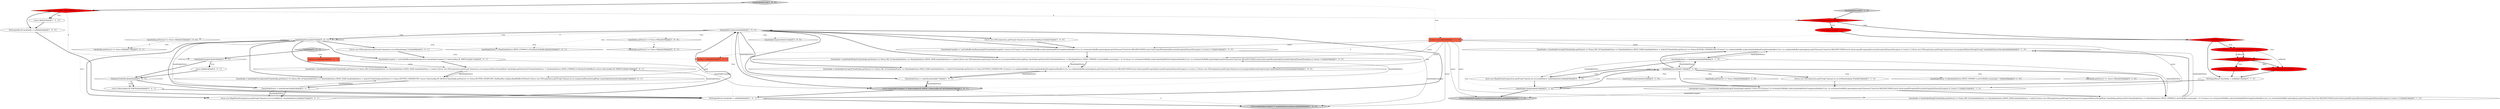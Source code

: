 digraph {
41 [style = filled, label = "handshake.getStatus() == Status.OK@@@29@@@['0', '0', '1']", fillcolor = white, shape = diamond image = "AAA0AAABBB3BBB"];
50 [style = filled, label = "boolean read@@@2@@@['0', '0', '1']", fillcolor = tomato, shape = box image = "AAA0AAABBB3BBB"];
44 [style = filled, label = "handshake.getStatus() == Status.OK@@@17@@@['0', '0', '1']", fillcolor = white, shape = diamond image = "AAA0AAABBB3BBB"];
4 [style = filled, label = "return handshakeComplete? 0: handshakeInternal(async)@@@84@@@['1', '0', '0']", fillcolor = lightgray, shape = ellipse image = "AAA0AAABBB1BBB"];
5 [style = filled, label = "SSLEngineResult handshake = null@@@5@@@['1', '0', '1']", fillcolor = white, shape = ellipse image = "AAA0AAABBB1BBB"];
17 [style = filled, label = "handshake.getStatus() == Status.OK@@@32@@@['1', '0', '0']", fillcolor = white, shape = diamond image = "AAA0AAABBB1BBB"];
30 [style = filled, label = "handshakeStatus@@@17@@@['0', '1', '0']", fillcolor = white, shape = diamond image = "AAA0AAABBB2BBB"];
9 [style = filled, label = "handshake.getStatus() == Status.OK@@@55@@@['1', '0', '0']", fillcolor = white, shape = diamond image = "AAA0AAABBB1BBB"];
39 [style = filled, label = "{handshakeStatus = tasks()break}@@@88@@@['0', '1', '0']", fillcolor = white, shape = ellipse image = "AAA0AAABBB2BBB"];
48 [style = filled, label = "return 0@@@3@@@['0', '0', '1']", fillcolor = white, shape = ellipse image = "AAA0AAABBB3BBB"];
8 [style = filled, label = "return 0@@@3@@@['1', '0', '0']", fillcolor = white, shape = ellipse image = "AAA0AAABBB1BBB"];
21 [style = filled, label = "{throw new IOException(sm.getString(\"channel.nio.ssl.notHandshaking\"))}@@@18@@@['0', '1', '0']", fillcolor = white, shape = ellipse image = "AAA0AAABBB2BBB"];
26 [style = filled, label = "sniResult == 0@@@8@@@['0', '1', '0']", fillcolor = red, shape = diamond image = "AAA1AAABBB2BBB"];
13 [style = filled, label = "handshakeComplete@@@3@@@['1', '0', '0']", fillcolor = red, shape = diamond image = "AAA1AAABBB1BBB"];
42 [style = filled, label = "{handshakeComplete = !netOutBuffer.hasRemaining()return handshakeComplete? 0: SelectionKey.OP_WRITE}@@@11@@@['0', '0', '1']", fillcolor = white, shape = ellipse image = "AAA0AAABBB3BBB"];
49 [style = filled, label = "{handshake = handshakeWrap(write)if (handshake.getStatus() == Status.OK) {if (handshakeStatus == HandshakeStatus.NEED_TASK) handshakeStatus = tasks()}{throw new IOException(sm.getString(\"channel.nio.ssl.unexpectedStatusDuringWrap\",handshake.getStatus()))}if (handshakeStatus != HandshakeStatus.NEED_UNWRAP || (!flush(netOutBuffer))) {return SelectionKey.OP_WRITE}}@@@15@@@['0', '0', '1']", fillcolor = white, shape = ellipse image = "AAA0AAABBB3BBB"];
51 [style = filled, label = "{throw new IOException(sm.getString(\"channel.nio.ssl.notHandshaking\"))}@@@8@@@['0', '0', '1']", fillcolor = white, shape = ellipse image = "AAA0AAABBB3BBB"];
0 [style = filled, label = "!handshakeComplete@@@6@@@['1', '0', '1']", fillcolor = white, shape = diamond image = "AAA0AAABBB1BBB"];
36 [style = filled, label = "{handshake = handshakeUnwrap()if (handshake.getStatus() == Status.OK) {if (handshakeStatus == HandshakeStatus.NEED_TASK) handshakeStatus = tasks()}if (handshake.getStatus() == Status.BUFFER_UNDERFLOW) {if (async) {sc.read(netInBuffer,socket,handshakeReadCompletionHandler)}{try {sc.read(netInBuffer).get(endpoint.getSoTimeout(),TimeUnit.MILLISECONDS)}catch (InterruptedException|ExecutionException|TimeoutException e) }return 1}{throw new IOException(sm.getString(\"channel.nio.ssl.unexpectedStatusDuringUnwrap\",handshakeStatus))}break}@@@64@@@['0', '1', '0']", fillcolor = white, shape = ellipse image = "AAA0AAABBB2BBB"];
40 [style = filled, label = "handshakeStatus@@@7@@@['0', '0', '1']", fillcolor = white, shape = diamond image = "AAA0AAABBB3BBB"];
47 [style = filled, label = "handshake['0', '0', '1']", fillcolor = lightgray, shape = diamond image = "AAA0AAABBB3BBB"];
10 [style = filled, label = "{handshake = handshakeWrap()if (handshake.getStatus() == Status.OK) {if (handshakeStatus == HandshakeStatus.NEED_TASK) handshakeStatus = tasks()}{throw new IOException(sm.getString(\"channel.nio.ssl.unexpectedStatusDuringWrap\",handshake.getStatus()))}if (handshakeStatus != HandshakeStatus.NEED_UNWRAP || netOutBuffer.remaining() > 0) {if (async) {sc.write(netOutBuffer,socket,handshakeWriteCompletionHandler)}{try {sc.write(netOutBuffer).get(endpoint.getSoTimeout(),TimeUnit.MILLISECONDS)}catch (InterruptedException|ExecutionException|TimeoutException e) }return 1}}@@@30@@@['1', '0', '0']", fillcolor = white, shape = ellipse image = "AAA0AAABBB1BBB"];
29 [style = filled, label = "handshakeStatus != HandshakeStatus.NEED_UNWRAP || netOutBuffer.remaining() > 0@@@49@@@['0', '1', '0']", fillcolor = white, shape = diamond image = "AAA0AAABBB2BBB"];
32 [style = filled, label = "handshake.getStatus() == Status.OK@@@43@@@['0', '1', '0']", fillcolor = white, shape = diamond image = "AAA0AAABBB2BBB"];
34 [style = filled, label = "handshakeComplete@@@3@@@['0', '1', '0']", fillcolor = red, shape = diamond image = "AAA1AAABBB2BBB"];
24 [style = filled, label = "!sniComplete@@@6@@@['0', '1', '0']", fillcolor = red, shape = diamond image = "AAA1AAABBB2BBB"];
7 [style = filled, label = "handshakeComplete@@@12@@@['1', '0', '0']", fillcolor = white, shape = diamond image = "AAA0AAABBB1BBB"];
53 [style = filled, label = "{handshake = handshakeUnwrap(read)if (handshake.getStatus() == Status.OK) {if (handshakeStatus == HandshakeStatus.NEED_TASK) handshakeStatus = tasks()}if (handshake.getStatus() == Status.BUFFER_UNDERFLOW) {return SelectionKey.OP_READ}if (handshake.getStatus() == Status.BUFFER_OVERFLOW) {bufHandler.configureReadBufferForWrite()}{throw new IOException(sm.getString(\"channel.nio.ssl.unexpectedStatusDuringWrap\",handshakeStatus))}break}@@@27@@@['0', '0', '1']", fillcolor = white, shape = ellipse image = "AAA0AAABBB3BBB"];
23 [style = filled, label = "handshakeInternal['0', '1', '0']", fillcolor = lightgray, shape = diamond image = "AAA0AAABBB2BBB"];
38 [style = filled, label = "{handshake = handshakeWrap()if (handshake.getStatus() == Status.OK) {if (handshakeStatus == HandshakeStatus.NEED_TASK) handshakeStatus = tasks()}{throw new IOException(sm.getString(\"channel.nio.ssl.unexpectedStatusDuringWrap\",handshake.getStatus()))}if (handshakeStatus != HandshakeStatus.NEED_UNWRAP || netOutBuffer.remaining() > 0) {if (async) {sc.write(netOutBuffer,socket,handshakeWriteCompletionHandler)}{try {sc.write(netOutBuffer).get(endpoint.getSoTimeout(),TimeUnit.MILLISECONDS)}catch (InterruptedException|ExecutionException|TimeoutException e) }return 1}}@@@41@@@['0', '1', '0']", fillcolor = white, shape = ellipse image = "AAA0AAABBB2BBB"];
46 [style = filled, label = "return SelectionKey.OP_WRITE@@@4@@@['0', '0', '1']", fillcolor = white, shape = ellipse image = "AAA0AAABBB3BBB"];
31 [style = filled, label = "{handshakeComplete = !netOutBuffer.hasRemaining()if (handshakeComplete) {return 0}{if (async) {sc.write(netOutBuffer,socket,handshakeWriteCompletionHandler)}{try {sc.write(netOutBuffer).get(endpoint.getSoTimeout(),TimeUnit.MILLISECONDS)}catch (InterruptedException|ExecutionException|TimeoutException e) }return 1}}@@@21@@@['0', '1', '0']", fillcolor = white, shape = ellipse image = "AAA0AAABBB2BBB"];
35 [style = filled, label = "sniComplete = true@@@9@@@['0', '1', '0']", fillcolor = red, shape = ellipse image = "AAA1AAABBB2BBB"];
14 [style = filled, label = "handshakeStatus != HandshakeStatus.NEED_UNWRAP || (!flush(netOutBuffer))@@@23@@@['1', '0', '1']", fillcolor = white, shape = diamond image = "AAA0AAABBB1BBB"];
25 [style = filled, label = "handshakeComplete@@@23@@@['0', '1', '0']", fillcolor = white, shape = diamond image = "AAA0AAABBB2BBB"];
11 [style = filled, label = "SSLEngineResult handshake = null@@@4@@@['1', '0', '0']", fillcolor = white, shape = ellipse image = "AAA0AAABBB1BBB"];
45 [style = filled, label = "boolean write@@@2@@@['0', '0', '1']", fillcolor = tomato, shape = box image = "AAA0AAABBB3BBB"];
27 [style = filled, label = "!handshakeComplete@@@16@@@['0', '1', '0']", fillcolor = white, shape = diamond image = "AAA0AAABBB2BBB"];
52 [style = filled, label = "!flush(netOutBuffer)@@@4@@@['0', '0', '1']", fillcolor = white, shape = diamond image = "AAA0AAABBB3BBB"];
3 [style = filled, label = "{handshake = handshakeUnwrap()if (handshake.getStatus() == Status.OK) {if (handshakeStatus == HandshakeStatus.NEED_TASK) handshakeStatus = tasks()}if (handshake.getStatus() == Status.BUFFER_UNDERFLOW) {if (async) {sc.read(netInBuffer,socket,handshakeReadCompletionHandler)}{try {sc.read(netInBuffer).get(endpoint.getSoTimeout(),TimeUnit.MILLISECONDS)}catch (InterruptedException|ExecutionException|TimeoutException e) }return 1}{throw new IOException(sm.getString(\"channel.nio.ssl.unexpectedStatusDuringUnwrap\",handshakeStatus))}break}@@@53@@@['1', '0', '0']", fillcolor = white, shape = ellipse image = "AAA0AAABBB1BBB"];
16 [style = filled, label = "handshakeInternal['1', '0', '0']", fillcolor = lightgray, shape = diamond image = "AAA0AAABBB1BBB"];
18 [style = filled, label = "throw new IllegalStateException(sm.getString(\"channel.nio.ssl.invalidStatus\",handshakeStatus))@@@92@@@['0', '1', '0']", fillcolor = white, shape = ellipse image = "AAA0AAABBB2BBB"];
2 [style = filled, label = "return handshakeComplete? 0: (SelectionKey.OP_WRITE | SelectionKey.OP_READ)@@@50@@@['1', '0', '1']", fillcolor = lightgray, shape = ellipse image = "AAA0AAABBB1BBB"];
20 [style = filled, label = "SSLEngineResult handshake = null@@@15@@@['0', '1', '0']", fillcolor = white, shape = ellipse image = "AAA0AAABBB2BBB"];
15 [style = filled, label = "{throw new IOException(sm.getString(\"channel.nio.ssl.notHandshaking\"))}@@@7@@@['1', '0', '0']", fillcolor = white, shape = ellipse image = "AAA0AAABBB1BBB"];
6 [style = filled, label = "boolean async@@@2@@@['1', '1', '0']", fillcolor = tomato, shape = box image = "AAA0AAABBB1BBB"];
43 [style = filled, label = "throw new IllegalStateException(sm.getString(\"channel.nio.ssl.invalidStatus\",handshakeStatus))@@@47@@@['0', '0', '1']", fillcolor = white, shape = ellipse image = "AAA0AAABBB3BBB"];
28 [style = filled, label = "return 0@@@4@@@['0', '1', '0']", fillcolor = red, shape = ellipse image = "AAA1AAABBB2BBB"];
12 [style = filled, label = "{handshakeComplete = !netOutBuffer.hasRemaining()if (handshakeComplete) {return 0}{if (async) {sc.write(netOutBuffer,socket,handshakeWriteCompletionHandler)}{try {sc.write(netOutBuffer).get(endpoint.getSoTimeout(),TimeUnit.MILLISECONDS)}catch (InterruptedException|ExecutionException|TimeoutException e) }return 1}}@@@10@@@['1', '0', '0']", fillcolor = white, shape = ellipse image = "AAA0AAABBB1BBB"];
1 [style = filled, label = "{handshakeStatus = tasks()break}@@@77@@@['1', '0', '0']", fillcolor = white, shape = ellipse image = "AAA0AAABBB1BBB"];
37 [style = filled, label = "handshake.getStatus() == Status.OK@@@66@@@['0', '1', '0']", fillcolor = white, shape = diamond image = "AAA0AAABBB2BBB"];
54 [style = filled, label = "{handshakeStatus = tasks()break}@@@43@@@['0', '0', '1']", fillcolor = white, shape = ellipse image = "AAA0AAABBB3BBB"];
19 [style = filled, label = "return sniResult@@@12@@@['0', '1', '0']", fillcolor = red, shape = ellipse image = "AAA1AAABBB2BBB"];
55 [style = filled, label = "handshakeComplete@@@3@@@['0', '0', '1']", fillcolor = white, shape = diamond image = "AAA0AAABBB3BBB"];
33 [style = filled, label = "int sniResult = processSNI()@@@7@@@['0', '1', '0']", fillcolor = red, shape = ellipse image = "AAA1AAABBB2BBB"];
22 [style = filled, label = "return handshakeComplete? 0: handshakeInternal(async)@@@95@@@['0', '1', '0']", fillcolor = lightgray, shape = ellipse image = "AAA0AAABBB2BBB"];
6->31 [style = solid, label="async"];
33->19 [style = solid, label="sniResult"];
13->55 [style = dashed, label="0"];
40->49 [style = bold, label=""];
6->38 [style = solid, label="async"];
46->5 [style = bold, label=""];
42->2 [style = solid, label="handshakeComplete"];
24->33 [style = dotted, label="true"];
30->36 [style = bold, label=""];
53->54 [style = bold, label=""];
40->44 [style = dotted, label="true"];
30->18 [style = bold, label=""];
40->43 [style = dotted, label="true"];
6->10 [style = solid, label="async"];
0->15 [style = bold, label=""];
20->27 [style = bold, label=""];
39->18 [style = bold, label=""];
33->26 [style = solid, label="sniResult"];
48->52 [style = bold, label=""];
55->48 [style = bold, label=""];
12->10 [style = bold, label=""];
21->31 [style = bold, label=""];
34->24 [style = bold, label=""];
5->0 [style = bold, label=""];
6->50 [style = dashed, label="0"];
52->46 [style = dotted, label="true"];
26->35 [style = bold, label=""];
6->3 [style = solid, label="async"];
43->0 [style = bold, label=""];
0->40 [style = bold, label=""];
9->41 [style = dashed, label="0"];
54->49 [style = solid, label="handshakeStatus"];
8->11 [style = bold, label=""];
55->48 [style = dotted, label="true"];
0->7 [style = dotted, label="true"];
40->41 [style = dotted, label="true"];
0->3 [style = bold, label=""];
34->28 [style = dotted, label="true"];
1->10 [style = solid, label="handshakeStatus"];
35->20 [style = bold, label=""];
40->51 [style = bold, label=""];
19->20 [style = bold, label=""];
27->30 [style = bold, label=""];
38->36 [style = solid, label="handshakeStatus"];
27->22 [style = bold, label=""];
13->11 [style = bold, label=""];
24->20 [style = bold, label=""];
45->49 [style = solid, label="write"];
31->22 [style = solid, label="handshakeComplete"];
30->29 [style = dotted, label="true"];
52->5 [style = bold, label=""];
6->36 [style = solid, label="async"];
24->26 [style = dotted, label="true"];
39->36 [style = solid, label="handshakeStatus"];
30->32 [style = dotted, label="true"];
28->24 [style = bold, label=""];
0->14 [style = dotted, label="true"];
15->12 [style = bold, label=""];
51->42 [style = bold, label=""];
10->3 [style = solid, label="handshakeStatus"];
16->13 [style = bold, label=""];
52->46 [style = bold, label=""];
40->53 [style = bold, label=""];
3->1 [style = bold, label=""];
54->43 [style = bold, label=""];
0->12 [style = bold, label=""];
1->3 [style = solid, label="handshakeStatus"];
39->18 [style = solid, label="handshakeStatus"];
26->19 [style = dotted, label="false"];
31->38 [style = bold, label=""];
5->0 [style = dotted, label="true"];
12->4 [style = solid, label="handshakeComplete"];
39->38 [style = solid, label="handshakeStatus"];
26->19 [style = bold, label=""];
6->22 [style = solid, label="async"];
36->39 [style = bold, label=""];
33->26 [style = bold, label=""];
6->12 [style = solid, label="async"];
40->14 [style = dotted, label="true"];
34->28 [style = bold, label=""];
24->33 [style = bold, label=""];
11->5 [style = bold, label=""];
30->21 [style = bold, label=""];
49->53 [style = solid, label="handshakeStatus"];
1->2 [style = solid, label="handshakeStatus"];
30->25 [style = dotted, label="true"];
54->40 [style = solid, label="handshakeStatus"];
13->8 [style = dotted, label="true"];
30->31 [style = bold, label=""];
30->18 [style = dotted, label="true"];
47->50 [style = dotted, label="true"];
0->1 [style = bold, label=""];
4->2 [style = dashed, label="0"];
5->4 [style = bold, label=""];
30->37 [style = dotted, label="true"];
1->2 [style = bold, label=""];
26->35 [style = dotted, label="true"];
40->43 [style = bold, label=""];
55->52 [style = bold, label=""];
39->30 [style = solid, label="handshakeStatus"];
0->9 [style = dotted, label="true"];
13->34 [style = dashed, label="0"];
2->5 [style = bold, label=""];
0->40 [style = dotted, label="true"];
30->38 [style = bold, label=""];
40->54 [style = bold, label=""];
23->6 [style = dotted, label="true"];
0->2 [style = bold, label=""];
47->45 [style = dotted, label="true"];
10->3 [style = bold, label=""];
38->36 [style = bold, label=""];
1->0 [style = solid, label="handshakeStatus"];
54->43 [style = solid, label="handshakeStatus"];
49->53 [style = bold, label=""];
17->44 [style = dashed, label="0"];
27->30 [style = dotted, label="true"];
0->10 [style = bold, label=""];
54->53 [style = solid, label="handshakeStatus"];
47->55 [style = bold, label=""];
6->4 [style = solid, label="async"];
18->27 [style = bold, label=""];
23->34 [style = bold, label=""];
30->39 [style = bold, label=""];
0->17 [style = dotted, label="true"];
50->53 [style = solid, label="read"];
42->49 [style = bold, label=""];
0->2 [style = dotted, label="true"];
13->8 [style = bold, label=""];
0->40 [style = dashed, label="0"];
40->42 [style = bold, label=""];
16->6 [style = dotted, label="true"];
}
